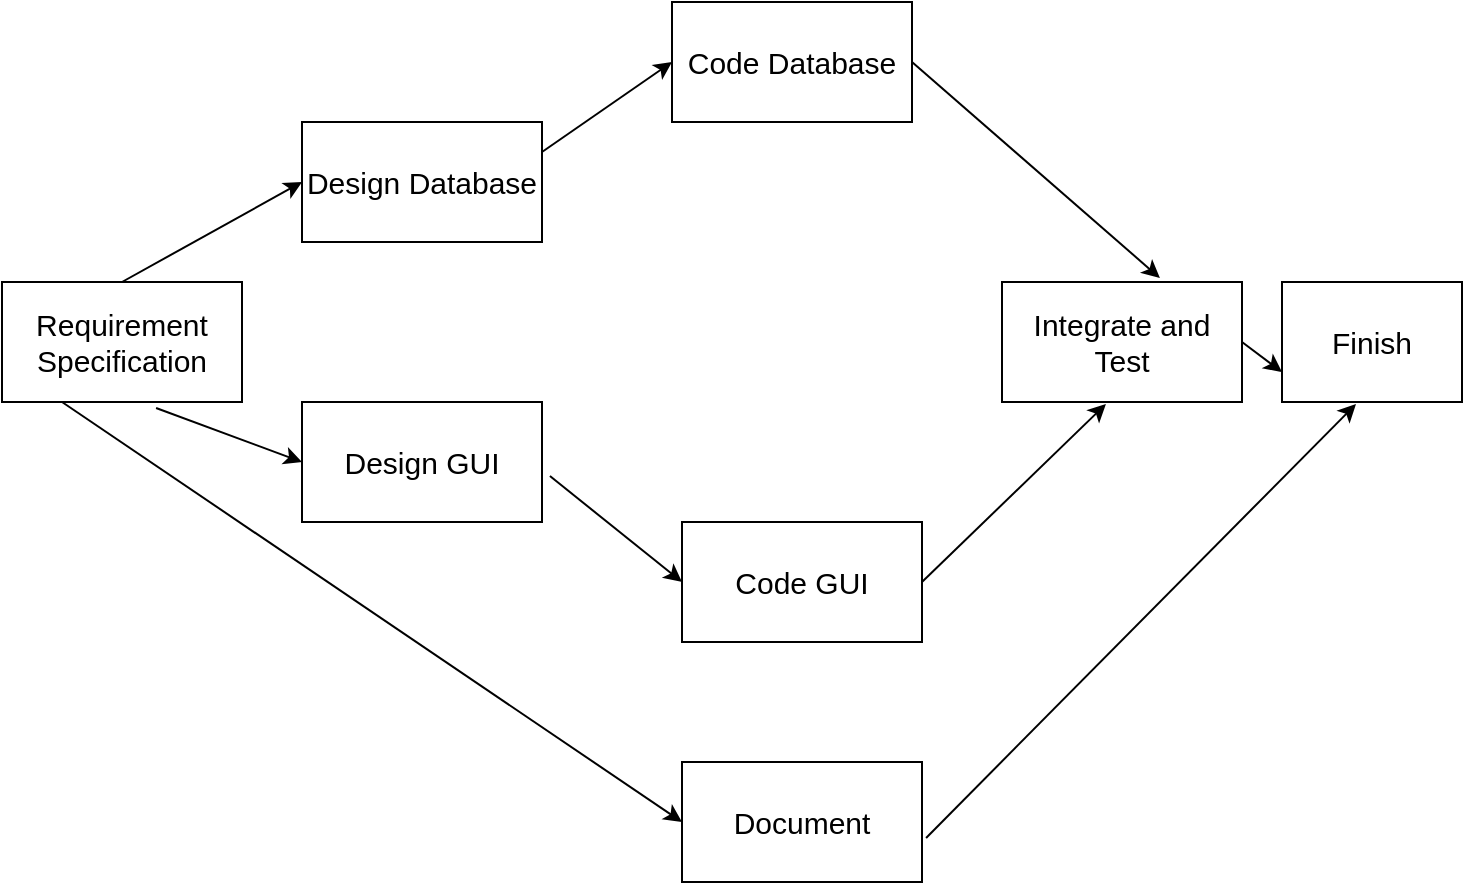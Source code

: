 <mxfile version="20.8.13" type="github">
  <diagram name="Page-1" id="i3sbOKO0wib5_IW4xjCe">
    <mxGraphModel dx="1360" dy="795" grid="1" gridSize="10" guides="1" tooltips="1" connect="1" arrows="1" fold="1" page="1" pageScale="1" pageWidth="850" pageHeight="1100" math="0" shadow="0">
      <root>
        <mxCell id="0" />
        <mxCell id="1" parent="0" />
        <mxCell id="DMNS04uvxr1vjZXDMRVF-1" value="&lt;font style=&quot;font-size: 15px;&quot;&gt;Requirement Specification&lt;/font&gt;" style="rounded=0;whiteSpace=wrap;html=1;" vertex="1" parent="1">
          <mxGeometry x="90" y="310" width="120" height="60" as="geometry" />
        </mxCell>
        <mxCell id="DMNS04uvxr1vjZXDMRVF-2" value="Design Database" style="rounded=0;whiteSpace=wrap;html=1;fontSize=15;" vertex="1" parent="1">
          <mxGeometry x="240" y="230" width="120" height="60" as="geometry" />
        </mxCell>
        <mxCell id="DMNS04uvxr1vjZXDMRVF-3" value="Code Database" style="rounded=0;whiteSpace=wrap;html=1;fontSize=15;" vertex="1" parent="1">
          <mxGeometry x="425" y="170" width="120" height="60" as="geometry" />
        </mxCell>
        <mxCell id="DMNS04uvxr1vjZXDMRVF-4" value="Design GUI" style="rounded=0;whiteSpace=wrap;html=1;fontSize=15;" vertex="1" parent="1">
          <mxGeometry x="240" y="370" width="120" height="60" as="geometry" />
        </mxCell>
        <mxCell id="DMNS04uvxr1vjZXDMRVF-5" value="Code GUI" style="rounded=0;whiteSpace=wrap;html=1;fontSize=15;" vertex="1" parent="1">
          <mxGeometry x="430" y="430" width="120" height="60" as="geometry" />
        </mxCell>
        <mxCell id="DMNS04uvxr1vjZXDMRVF-6" value="&lt;div&gt;Integrate and&lt;/div&gt;&lt;div&gt;Test&lt;br&gt;&lt;/div&gt;" style="rounded=0;whiteSpace=wrap;html=1;fontSize=15;" vertex="1" parent="1">
          <mxGeometry x="590" y="310" width="120" height="60" as="geometry" />
        </mxCell>
        <mxCell id="DMNS04uvxr1vjZXDMRVF-7" value="Document" style="rounded=0;whiteSpace=wrap;html=1;fontSize=15;" vertex="1" parent="1">
          <mxGeometry x="430" y="550" width="120" height="60" as="geometry" />
        </mxCell>
        <mxCell id="DMNS04uvxr1vjZXDMRVF-8" value="Finish" style="rounded=0;whiteSpace=wrap;html=1;fontSize=15;" vertex="1" parent="1">
          <mxGeometry x="730" y="310" width="90" height="60" as="geometry" />
        </mxCell>
        <mxCell id="DMNS04uvxr1vjZXDMRVF-9" value="" style="endArrow=classic;html=1;rounded=0;fontSize=15;entryX=0;entryY=0.5;entryDx=0;entryDy=0;exitX=0.5;exitY=0;exitDx=0;exitDy=0;" edge="1" parent="1" source="DMNS04uvxr1vjZXDMRVF-1" target="DMNS04uvxr1vjZXDMRVF-2">
          <mxGeometry width="50" height="50" relative="1" as="geometry">
            <mxPoint x="350" y="440" as="sourcePoint" />
            <mxPoint x="400" y="390" as="targetPoint" />
          </mxGeometry>
        </mxCell>
        <mxCell id="DMNS04uvxr1vjZXDMRVF-10" value="" style="endArrow=classic;html=1;rounded=0;fontSize=15;exitX=0.642;exitY=1.05;exitDx=0;exitDy=0;exitPerimeter=0;entryX=0;entryY=0.5;entryDx=0;entryDy=0;" edge="1" parent="1" source="DMNS04uvxr1vjZXDMRVF-1" target="DMNS04uvxr1vjZXDMRVF-4">
          <mxGeometry width="50" height="50" relative="1" as="geometry">
            <mxPoint x="200" y="420" as="sourcePoint" />
            <mxPoint x="250" y="370" as="targetPoint" />
          </mxGeometry>
        </mxCell>
        <mxCell id="DMNS04uvxr1vjZXDMRVF-11" value="" style="endArrow=classic;html=1;rounded=0;fontSize=15;entryX=0;entryY=0.5;entryDx=0;entryDy=0;exitX=1;exitY=0.25;exitDx=0;exitDy=0;" edge="1" parent="1" source="DMNS04uvxr1vjZXDMRVF-2" target="DMNS04uvxr1vjZXDMRVF-3">
          <mxGeometry width="50" height="50" relative="1" as="geometry">
            <mxPoint x="360" y="260" as="sourcePoint" />
            <mxPoint x="410" y="210" as="targetPoint" />
          </mxGeometry>
        </mxCell>
        <mxCell id="DMNS04uvxr1vjZXDMRVF-12" value="" style="endArrow=classic;html=1;rounded=0;fontSize=15;exitX=1;exitY=0.5;exitDx=0;exitDy=0;entryX=0.658;entryY=-0.033;entryDx=0;entryDy=0;entryPerimeter=0;" edge="1" parent="1" source="DMNS04uvxr1vjZXDMRVF-3" target="DMNS04uvxr1vjZXDMRVF-6">
          <mxGeometry width="50" height="50" relative="1" as="geometry">
            <mxPoint x="660" y="300" as="sourcePoint" />
            <mxPoint x="710" y="250" as="targetPoint" />
          </mxGeometry>
        </mxCell>
        <mxCell id="DMNS04uvxr1vjZXDMRVF-13" value="" style="endArrow=classic;html=1;rounded=0;fontSize=15;entryX=0.433;entryY=1.017;entryDx=0;entryDy=0;entryPerimeter=0;exitX=1;exitY=0.5;exitDx=0;exitDy=0;" edge="1" parent="1" source="DMNS04uvxr1vjZXDMRVF-5" target="DMNS04uvxr1vjZXDMRVF-6">
          <mxGeometry width="50" height="50" relative="1" as="geometry">
            <mxPoint x="580" y="440" as="sourcePoint" />
            <mxPoint x="630" y="390" as="targetPoint" />
          </mxGeometry>
        </mxCell>
        <mxCell id="DMNS04uvxr1vjZXDMRVF-14" value="" style="endArrow=classic;html=1;rounded=0;fontSize=15;entryX=0;entryY=0.5;entryDx=0;entryDy=0;exitX=1.033;exitY=0.617;exitDx=0;exitDy=0;exitPerimeter=0;" edge="1" parent="1" source="DMNS04uvxr1vjZXDMRVF-4" target="DMNS04uvxr1vjZXDMRVF-5">
          <mxGeometry width="50" height="50" relative="1" as="geometry">
            <mxPoint x="350" y="440" as="sourcePoint" />
            <mxPoint x="400" y="390" as="targetPoint" />
          </mxGeometry>
        </mxCell>
        <mxCell id="DMNS04uvxr1vjZXDMRVF-15" value="" style="endArrow=classic;html=1;rounded=0;fontSize=15;entryX=0;entryY=0.75;entryDx=0;entryDy=0;exitX=1;exitY=0.5;exitDx=0;exitDy=0;" edge="1" parent="1" source="DMNS04uvxr1vjZXDMRVF-6" target="DMNS04uvxr1vjZXDMRVF-8">
          <mxGeometry width="50" height="50" relative="1" as="geometry">
            <mxPoint x="710" y="360" as="sourcePoint" />
            <mxPoint x="760" y="310" as="targetPoint" />
          </mxGeometry>
        </mxCell>
        <mxCell id="DMNS04uvxr1vjZXDMRVF-16" value="" style="endArrow=classic;html=1;rounded=0;fontSize=15;exitX=0.25;exitY=1;exitDx=0;exitDy=0;entryX=0;entryY=0.5;entryDx=0;entryDy=0;" edge="1" parent="1" source="DMNS04uvxr1vjZXDMRVF-1" target="DMNS04uvxr1vjZXDMRVF-7">
          <mxGeometry width="50" height="50" relative="1" as="geometry">
            <mxPoint x="320" y="550" as="sourcePoint" />
            <mxPoint x="370" y="500" as="targetPoint" />
          </mxGeometry>
        </mxCell>
        <mxCell id="DMNS04uvxr1vjZXDMRVF-17" value="" style="endArrow=classic;html=1;rounded=0;fontSize=15;entryX=0.411;entryY=1.017;entryDx=0;entryDy=0;entryPerimeter=0;exitX=1.017;exitY=0.633;exitDx=0;exitDy=0;exitPerimeter=0;" edge="1" parent="1" source="DMNS04uvxr1vjZXDMRVF-7" target="DMNS04uvxr1vjZXDMRVF-8">
          <mxGeometry width="50" height="50" relative="1" as="geometry">
            <mxPoint x="550" y="580" as="sourcePoint" />
            <mxPoint x="600" y="530" as="targetPoint" />
          </mxGeometry>
        </mxCell>
      </root>
    </mxGraphModel>
  </diagram>
</mxfile>
